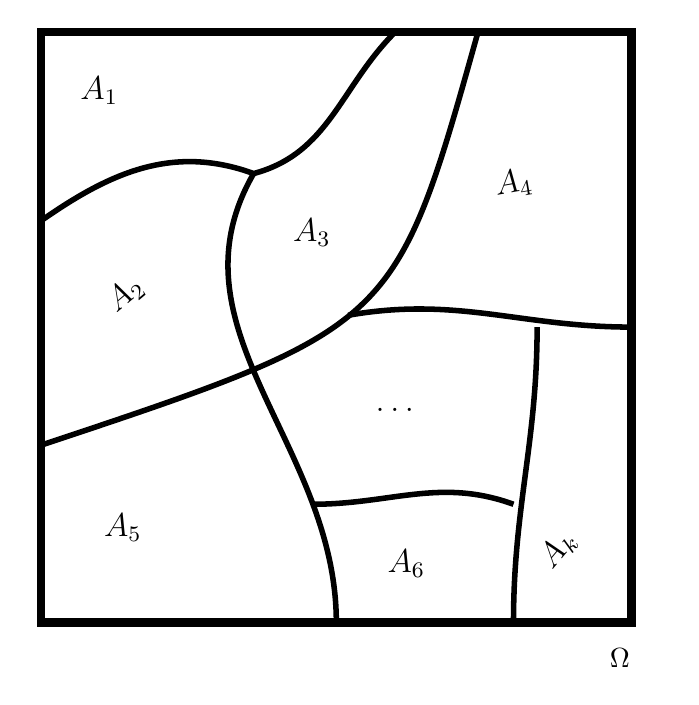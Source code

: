 \tikzset{rec/.style={thick,text width=2cm,font=\bfseries\large,align=left, text opacity=1},
line/.style={ line width=2pt},
%sharea/.style={shade, left color=gray!50, right color=white} % B/W shading
}
\begin{tikzpicture}[scale=1.5]
%\path[sharea](-0.2,-0.2) rectangle (5.2,5.2);
\draw[line width=3pt] (0,0) rectangle (5,5);
% north west lines area
% \fill[white] (1.8,3.8) to [out=-120,in=90] (2.5,0)--(0,0)--(0,3); % blue line to the left
% \fill[white] (0,5)--(3.7,5).. controls (3,2.5) .. (0,1.5)-- cycle; % Yellow line to the left
% \fill[white] (3,5) to[out=-135,in=15] (1.8,3.8) to [out=-200, in=35] (0,3.4) --(0,5)--(3,5); 

\draw[line] (3,5) to[out=-135,in=15](1.8,3.8) to [out=-200, in=35] (0,3.4);
\draw[line] (1.8,3.8) to[out=-120,in=90](2.5,0);
\draw[line] (3.7,5).. controls (3,2.5) .. (0,1.5);
\draw[line] (5,2.5) to[out=-180,in=10] (2.6,2.6);
\draw[line] (4.2,2.5) to[out=-90,in=90] (4,0);
\draw[line] (4,1) to[out=160,in=0] (2.3,1);

% node to place text
\node[rec] at (1.2,0.8)           {$A_5$};
\node[rec] at (2.8,3.3)           {$A_3$};
\node[rec] at (3.5,1.8)             {$\ldots$};
\node[rec] at (1,4.5)             {$A_1$};
\node[rec,rotate=40] at (1.1,3.1) {$A_2$};
\node[rec,rotate=10] at (4.5,3.8)   {$A_4$};
\node[rec] at (3.6,0.5)           {$A_6$};
\node[rec,rotate=50] at (4.7,1)   {$A_k$};
\node at (4.9,-0.3)           {$\Omega$};
\end{tikzpicture}
